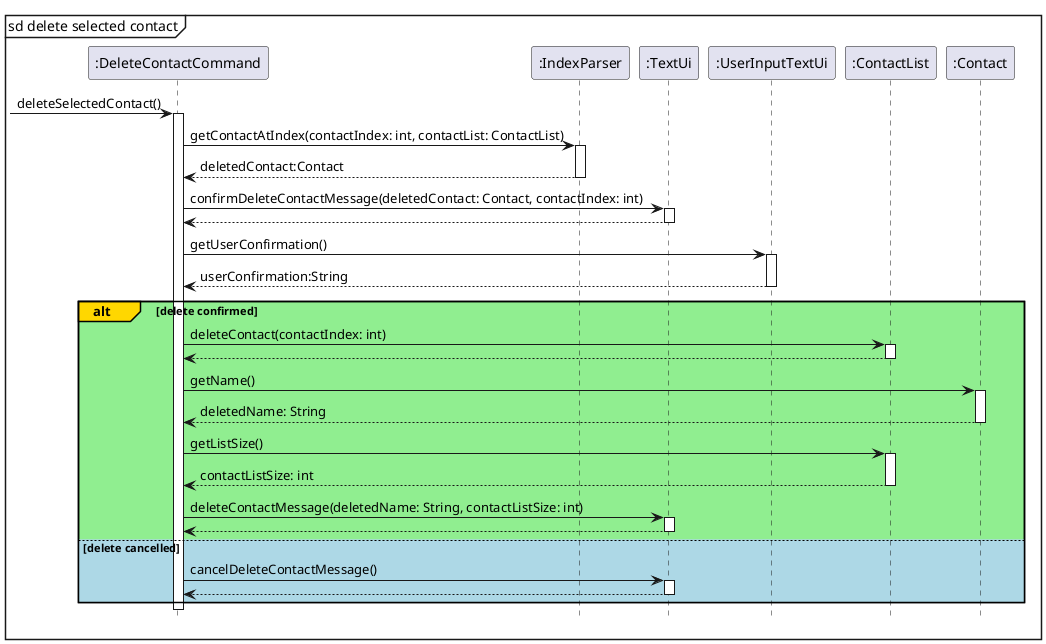@startuml
hide footbox
mainframe sd delete selected contact
-> ":DeleteContactCommand":deleteSelectedContact()
activate ":DeleteContactCommand"

'obtain contact to be deleted using index
":DeleteContactCommand" -> ":IndexParser": getContactAtIndex(contactIndex: int, contactList: ContactList)
activate ":IndexParser"
":IndexParser" --> ":DeleteContactCommand": deletedContact:Contact
deactivate ":IndexParser"

'confirm delete message
":DeleteContactCommand" -> ":TextUi" :confirmDeleteContactMessage(deletedContact: Contact, contactIndex: int)
activate ":TextUi"
":TextUi" --> ":DeleteContactCommand"
deactivate ":TextUi"

'get confirmation from user to delete
":DeleteContactCommand" -> ":UserInputTextUi":getUserConfirmation()
activate ":UserInputTextUi"
":UserInputTextUi" --> ":DeleteContactCommand" :userConfirmation:String
deactivate ":UserInputTextUi"

alt#gold #lightgreen delete confirmed
    'execute delete for selected contact
    ":DeleteContactCommand" -> ":ContactList":deleteContact(contactIndex: int)
    activate ":ContactList"
    ":ContactList" --> ":DeleteContactCommand"
    deactivate ":ContactList"

    'get name of deleted contact
    ":DeleteContactCommand" -> ":Contact" :getName()
    activate ":Contact"
    ":Contact" --> ":DeleteContactCommand":deletedName: String
    deactivate ":Contact"

    'get size of list for delete message
    ":DeleteContactCommand" -> ":ContactList": getListSize()
    activate ":ContactList"
    ":ContactList" --> ":DeleteContactCommand": contactListSize: int
    deactivate ":ContactList"

    'Print message to show delete executed
    ":DeleteContactCommand" -> ":TextUi": deleteContactMessage(deletedName: String, contactListSize: int)
    activate ":TextUi"
    ":TextUi" --> ":DeleteContactCommand"
    deactivate ":TextUi"

else #lightblue delete cancelled
    'Print message to show delete cancelled
    ":DeleteContactCommand" -> ":TextUi":cancelDeleteContactMessage()
    activate ":TextUi"
    ":TextUi" --> ":DeleteContactCommand"
    deactivate ":TextUi"
end

deactivate ":DeleteContactCommand"
@enduml